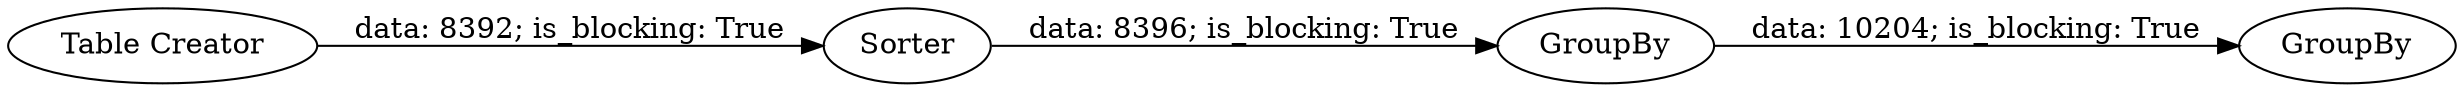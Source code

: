 digraph {
	"-4468981437298444300_6" [label=GroupBy]
	"-4468981437298444300_1" [label="Table Creator"]
	"-4468981437298444300_5" [label=Sorter]
	"-4468981437298444300_2" [label=GroupBy]
	"-4468981437298444300_2" -> "-4468981437298444300_6" [label="data: 10204; is_blocking: True"]
	"-4468981437298444300_1" -> "-4468981437298444300_5" [label="data: 8392; is_blocking: True"]
	"-4468981437298444300_5" -> "-4468981437298444300_2" [label="data: 8396; is_blocking: True"]
	rankdir=LR
}
